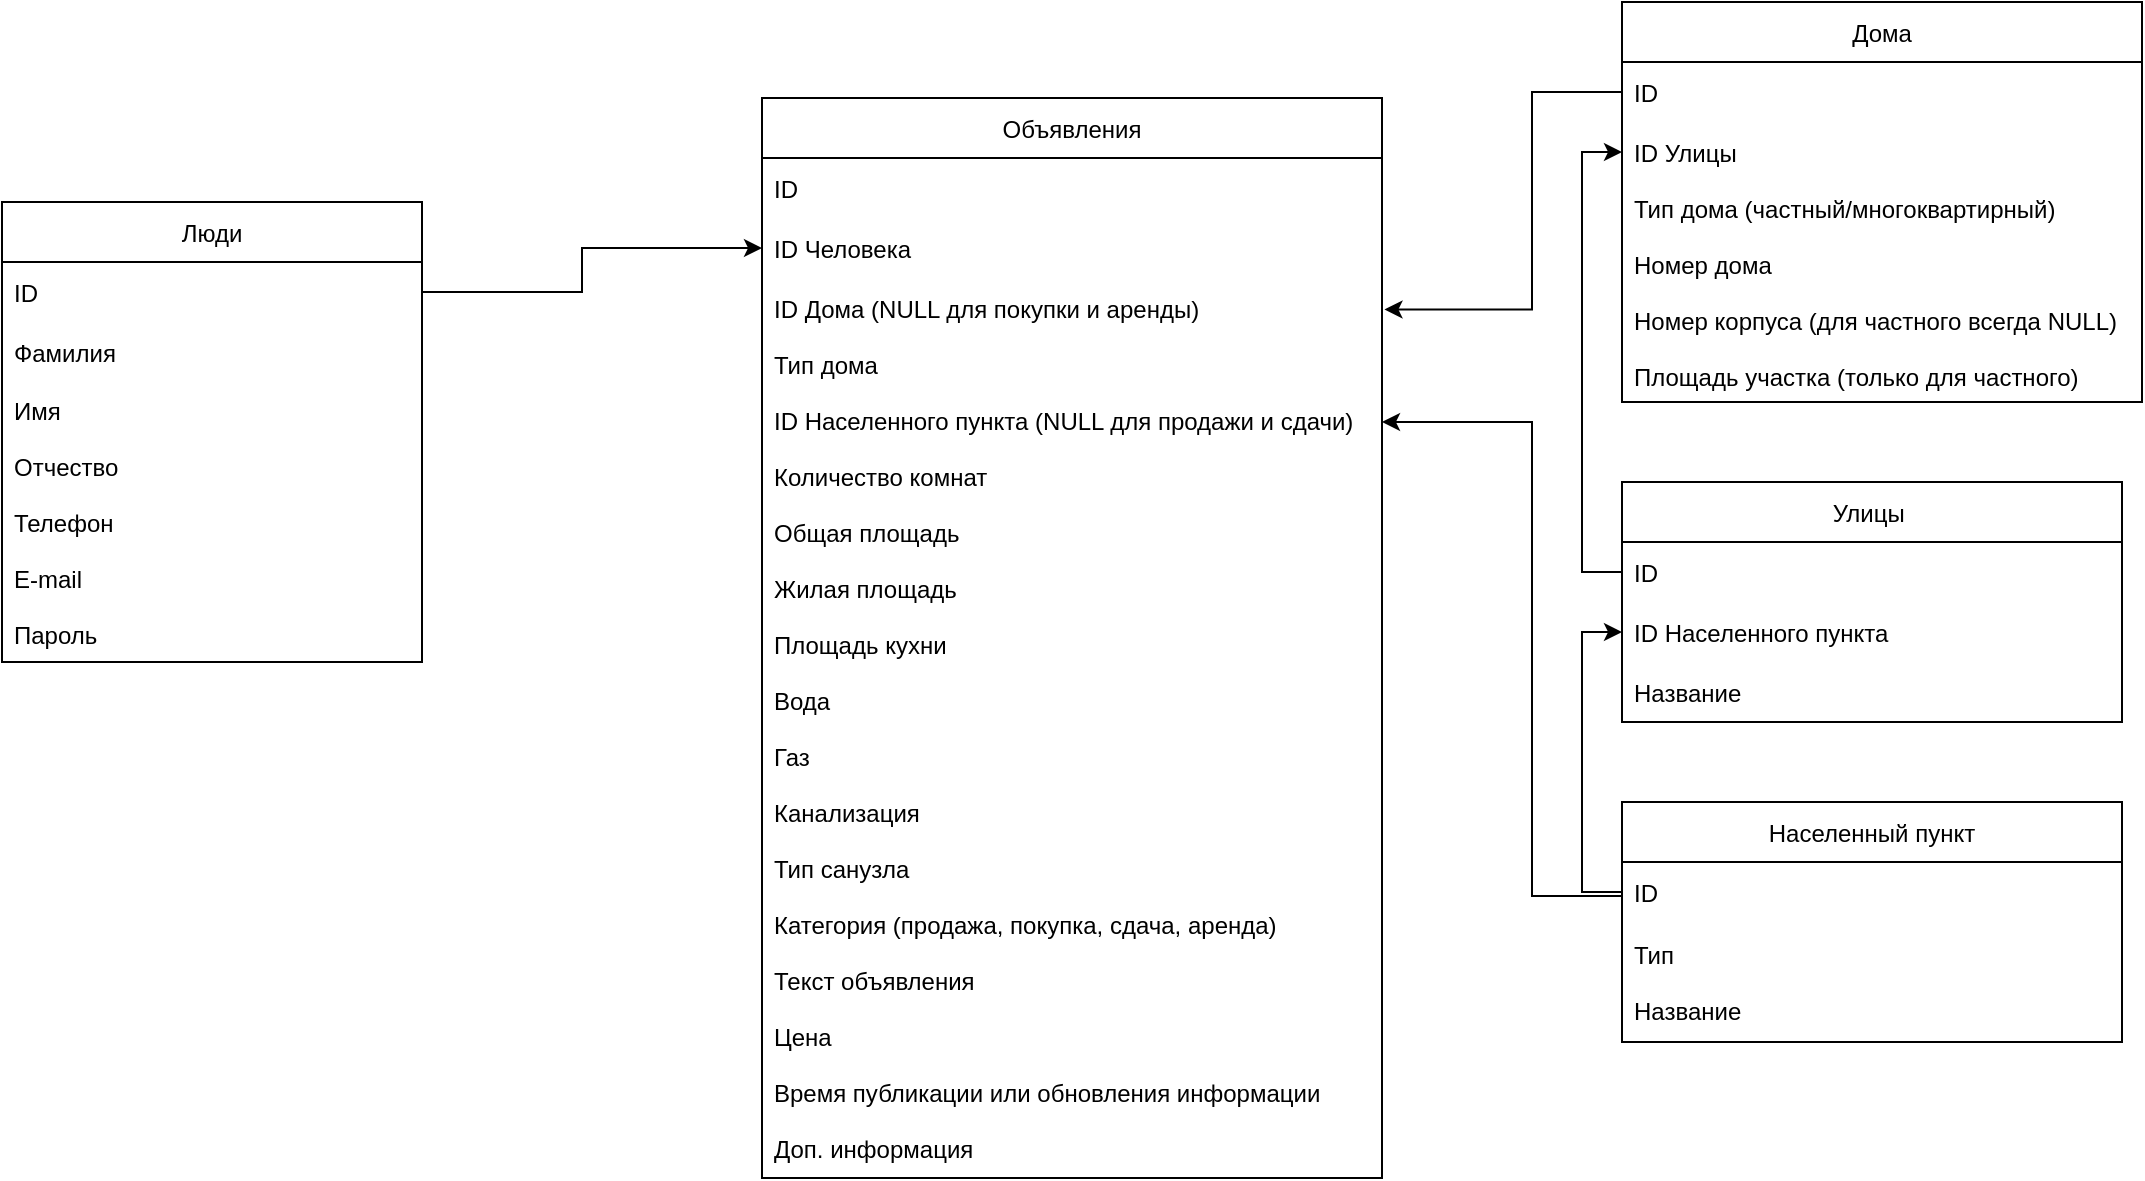 <mxfile version="15.8.4" type="device"><diagram id="QvfEGn4xMAr4QmJ5a54U" name="Page-1"><mxGraphModel dx="1649" dy="1041" grid="1" gridSize="10" guides="1" tooltips="1" connect="1" arrows="1" fold="1" page="1" pageScale="1" pageWidth="413" pageHeight="583" math="0" shadow="0"><root><mxCell id="0"/><mxCell id="1" parent="0"/><mxCell id="PCFupbuFezktOjZFrP3i-1" value="Дома" style="swimlane;fontStyle=0;childLayout=stackLayout;horizontal=1;startSize=30;horizontalStack=0;resizeParent=1;resizeParentMax=0;resizeLast=0;collapsible=1;marginBottom=0;" vertex="1" parent="1"><mxGeometry x="1100" y="292" width="260" height="200" as="geometry"/></mxCell><mxCell id="PCFupbuFezktOjZFrP3i-2" value="ID" style="text;strokeColor=none;fillColor=none;align=left;verticalAlign=middle;spacingLeft=4;spacingRight=4;overflow=hidden;points=[[0,0.5],[1,0.5]];portConstraint=eastwest;rotatable=0;" vertex="1" parent="PCFupbuFezktOjZFrP3i-1"><mxGeometry y="30" width="260" height="30" as="geometry"/></mxCell><mxCell id="PCFupbuFezktOjZFrP3i-3" value="ID Улицы" style="text;strokeColor=none;fillColor=none;align=left;verticalAlign=middle;spacingLeft=4;spacingRight=4;overflow=hidden;points=[[0,0.5],[1,0.5]];portConstraint=eastwest;rotatable=0;" vertex="1" parent="PCFupbuFezktOjZFrP3i-1"><mxGeometry y="60" width="260" height="30" as="geometry"/></mxCell><mxCell id="PCFupbuFezktOjZFrP3i-4" value="Тип дома (частный/многоквартирный)&#10;&#10;Номер дома&#10;&#10;Номер корпуса (для частного всегда NULL)&#10;&#10;Площадь учаcтка (только для частного)" style="text;strokeColor=none;fillColor=none;align=left;verticalAlign=middle;spacingLeft=4;spacingRight=4;overflow=hidden;points=[[0,0.5],[1,0.5]];portConstraint=eastwest;rotatable=0;" vertex="1" parent="PCFupbuFezktOjZFrP3i-1"><mxGeometry y="90" width="260" height="110" as="geometry"/></mxCell><mxCell id="PCFupbuFezktOjZFrP3i-5" value="Улицы " style="swimlane;fontStyle=0;childLayout=stackLayout;horizontal=1;startSize=30;horizontalStack=0;resizeParent=1;resizeParentMax=0;resizeLast=0;collapsible=1;marginBottom=0;" vertex="1" parent="1"><mxGeometry x="1100" y="532" width="250" height="120" as="geometry"/></mxCell><mxCell id="PCFupbuFezktOjZFrP3i-6" value="ID" style="text;strokeColor=none;fillColor=none;align=left;verticalAlign=middle;spacingLeft=4;spacingRight=4;overflow=hidden;points=[[0,0.5],[1,0.5]];portConstraint=eastwest;rotatable=0;" vertex="1" parent="PCFupbuFezktOjZFrP3i-5"><mxGeometry y="30" width="250" height="30" as="geometry"/></mxCell><mxCell id="PCFupbuFezktOjZFrP3i-7" value="ID Населенного пункта" style="text;strokeColor=none;fillColor=none;align=left;verticalAlign=middle;spacingLeft=4;spacingRight=4;overflow=hidden;points=[[0,0.5],[1,0.5]];portConstraint=eastwest;rotatable=0;" vertex="1" parent="PCFupbuFezktOjZFrP3i-5"><mxGeometry y="60" width="250" height="30" as="geometry"/></mxCell><mxCell id="PCFupbuFezktOjZFrP3i-8" value="Название" style="text;strokeColor=none;fillColor=none;align=left;verticalAlign=middle;spacingLeft=4;spacingRight=4;overflow=hidden;points=[[0,0.5],[1,0.5]];portConstraint=eastwest;rotatable=0;" vertex="1" parent="PCFupbuFezktOjZFrP3i-5"><mxGeometry y="90" width="250" height="30" as="geometry"/></mxCell><mxCell id="PCFupbuFezktOjZFrP3i-9" value="Населенный пункт" style="swimlane;fontStyle=0;childLayout=stackLayout;horizontal=1;startSize=30;horizontalStack=0;resizeParent=1;resizeParentMax=0;resizeLast=0;collapsible=1;marginBottom=0;" vertex="1" parent="1"><mxGeometry x="1100" y="692" width="250" height="120" as="geometry"/></mxCell><mxCell id="PCFupbuFezktOjZFrP3i-10" value="ID" style="text;strokeColor=none;fillColor=none;align=left;verticalAlign=middle;spacingLeft=4;spacingRight=4;overflow=hidden;points=[[0,0.5],[1,0.5]];portConstraint=eastwest;rotatable=0;" vertex="1" parent="PCFupbuFezktOjZFrP3i-9"><mxGeometry y="30" width="250" height="30" as="geometry"/></mxCell><mxCell id="PCFupbuFezktOjZFrP3i-11" value="Тип&#10;&#10;Название" style="text;strokeColor=none;fillColor=none;align=left;verticalAlign=middle;spacingLeft=4;spacingRight=4;overflow=hidden;points=[[0,0.5],[1,0.5]];portConstraint=eastwest;rotatable=0;" vertex="1" parent="PCFupbuFezktOjZFrP3i-9"><mxGeometry y="60" width="250" height="60" as="geometry"/></mxCell><mxCell id="PCFupbuFezktOjZFrP3i-12" value="Объявления" style="swimlane;fontStyle=0;childLayout=stackLayout;horizontal=1;startSize=30;horizontalStack=0;resizeParent=1;resizeParentMax=0;resizeLast=0;collapsible=1;marginBottom=0;" vertex="1" parent="1"><mxGeometry x="670" y="340" width="310" height="540" as="geometry"/></mxCell><mxCell id="PCFupbuFezktOjZFrP3i-13" value="ID" style="text;strokeColor=none;fillColor=none;align=left;verticalAlign=middle;spacingLeft=4;spacingRight=4;overflow=hidden;points=[[0,0.5],[1,0.5]];portConstraint=eastwest;rotatable=0;" vertex="1" parent="PCFupbuFezktOjZFrP3i-12"><mxGeometry y="30" width="310" height="30" as="geometry"/></mxCell><mxCell id="PCFupbuFezktOjZFrP3i-14" value="ID Человека" style="text;strokeColor=none;fillColor=none;align=left;verticalAlign=middle;spacingLeft=4;spacingRight=4;overflow=hidden;points=[[0,0.5],[1,0.5]];portConstraint=eastwest;rotatable=0;" vertex="1" parent="PCFupbuFezktOjZFrP3i-12"><mxGeometry y="60" width="310" height="30" as="geometry"/></mxCell><mxCell id="PCFupbuFezktOjZFrP3i-15" value="ID Дома (NULL для покупки и аренды)&#10;&#10;Тип дома&#10;&#10;ID Населенного пункта (NULL для продажи и сдачи)&#10;&#10;Количество комнат&#10;&#10;Общая площадь&#10;&#10;Жилая площадь&#10;&#10;Площадь кухни&#10;&#10;Вода&#10;&#10;Газ&#10;&#10;Канализация&#10;&#10;Тип санузла&#10;&#10;Категория (продажа, покупка, сдача, аренда)&#10;&#10;Текст объявления&#10;&#10;Цена&#10;&#10;Время публикации или обновления информации&#10;&#10;Доп. информация" style="text;strokeColor=none;fillColor=none;align=left;verticalAlign=middle;spacingLeft=4;spacingRight=4;overflow=hidden;points=[[0,0.5],[1,0.5]];portConstraint=eastwest;rotatable=0;" vertex="1" parent="PCFupbuFezktOjZFrP3i-12"><mxGeometry y="90" width="310" height="450" as="geometry"/></mxCell><mxCell id="PCFupbuFezktOjZFrP3i-16" value="Люди" style="swimlane;fontStyle=0;childLayout=stackLayout;horizontal=1;startSize=30;horizontalStack=0;resizeParent=1;resizeParentMax=0;resizeLast=0;collapsible=1;marginBottom=0;" vertex="1" parent="1"><mxGeometry x="290" y="392" width="210" height="230" as="geometry"/></mxCell><mxCell id="PCFupbuFezktOjZFrP3i-17" value="ID" style="text;strokeColor=none;fillColor=none;align=left;verticalAlign=middle;spacingLeft=4;spacingRight=4;overflow=hidden;points=[[0,0.5],[1,0.5]];portConstraint=eastwest;rotatable=0;" vertex="1" parent="PCFupbuFezktOjZFrP3i-16"><mxGeometry y="30" width="210" height="30" as="geometry"/></mxCell><mxCell id="PCFupbuFezktOjZFrP3i-18" value="Фамилия " style="text;strokeColor=none;fillColor=none;align=left;verticalAlign=middle;spacingLeft=4;spacingRight=4;overflow=hidden;points=[[0,0.5],[1,0.5]];portConstraint=eastwest;rotatable=0;" vertex="1" parent="PCFupbuFezktOjZFrP3i-16"><mxGeometry y="60" width="210" height="30" as="geometry"/></mxCell><mxCell id="PCFupbuFezktOjZFrP3i-19" value="Имя&#10;&#10;Отчество&#10;&#10;Телефон&#10;&#10;E-mail&#10;&#10;Пароль" style="text;strokeColor=none;fillColor=none;align=left;verticalAlign=middle;spacingLeft=4;spacingRight=4;overflow=hidden;points=[[0,0.5],[1,0.5]];portConstraint=eastwest;rotatable=0;" vertex="1" parent="PCFupbuFezktOjZFrP3i-16"><mxGeometry y="90" width="210" height="140" as="geometry"/></mxCell><mxCell id="PCFupbuFezktOjZFrP3i-20" style="edgeStyle=orthogonalEdgeStyle;rounded=0;orthogonalLoop=1;jettySize=auto;html=1;exitX=1;exitY=0.5;exitDx=0;exitDy=0;" edge="1" parent="PCFupbuFezktOjZFrP3i-16" source="PCFupbuFezktOjZFrP3i-19" target="PCFupbuFezktOjZFrP3i-19"><mxGeometry relative="1" as="geometry"/></mxCell><mxCell id="PCFupbuFezktOjZFrP3i-21" style="edgeStyle=orthogonalEdgeStyle;rounded=0;orthogonalLoop=1;jettySize=auto;html=1;entryX=0;entryY=0.5;entryDx=0;entryDy=0;" edge="1" parent="1" source="PCFupbuFezktOjZFrP3i-10" target="PCFupbuFezktOjZFrP3i-7"><mxGeometry relative="1" as="geometry"/></mxCell><mxCell id="PCFupbuFezktOjZFrP3i-22" style="edgeStyle=orthogonalEdgeStyle;rounded=0;orthogonalLoop=1;jettySize=auto;html=1;entryX=0;entryY=0.5;entryDx=0;entryDy=0;" edge="1" parent="1" source="PCFupbuFezktOjZFrP3i-6" target="PCFupbuFezktOjZFrP3i-3"><mxGeometry relative="1" as="geometry"><Array as="points"><mxPoint x="1080" y="577"/><mxPoint x="1080" y="367"/></Array></mxGeometry></mxCell><mxCell id="PCFupbuFezktOjZFrP3i-23" style="edgeStyle=orthogonalEdgeStyle;rounded=0;orthogonalLoop=1;jettySize=auto;html=1;entryX=1.004;entryY=0.035;entryDx=0;entryDy=0;entryPerimeter=0;" edge="1" parent="1" source="PCFupbuFezktOjZFrP3i-2" target="PCFupbuFezktOjZFrP3i-15"><mxGeometry relative="1" as="geometry"><mxPoint x="1010" y="472" as="targetPoint"/><Array as="points"><mxPoint x="1055" y="337"/><mxPoint x="1055" y="446"/></Array></mxGeometry></mxCell><mxCell id="PCFupbuFezktOjZFrP3i-24" style="edgeStyle=orthogonalEdgeStyle;rounded=0;orthogonalLoop=1;jettySize=auto;html=1;" edge="1" parent="1"><mxGeometry relative="1" as="geometry"><mxPoint x="980" y="502" as="targetPoint"/><Array as="points"><mxPoint x="1055" y="739"/><mxPoint x="1055" y="502"/><mxPoint x="980" y="502"/></Array><mxPoint x="1100" y="739" as="sourcePoint"/></mxGeometry></mxCell><mxCell id="PCFupbuFezktOjZFrP3i-25" style="edgeStyle=orthogonalEdgeStyle;rounded=0;orthogonalLoop=1;jettySize=auto;html=1;entryX=0;entryY=0.5;entryDx=0;entryDy=0;" edge="1" parent="1" source="PCFupbuFezktOjZFrP3i-17" target="PCFupbuFezktOjZFrP3i-14"><mxGeometry relative="1" as="geometry"><Array as="points"><mxPoint x="580" y="437"/><mxPoint x="580" y="415"/></Array><mxPoint x="670" y="410" as="targetPoint"/></mxGeometry></mxCell></root></mxGraphModel></diagram></mxfile>